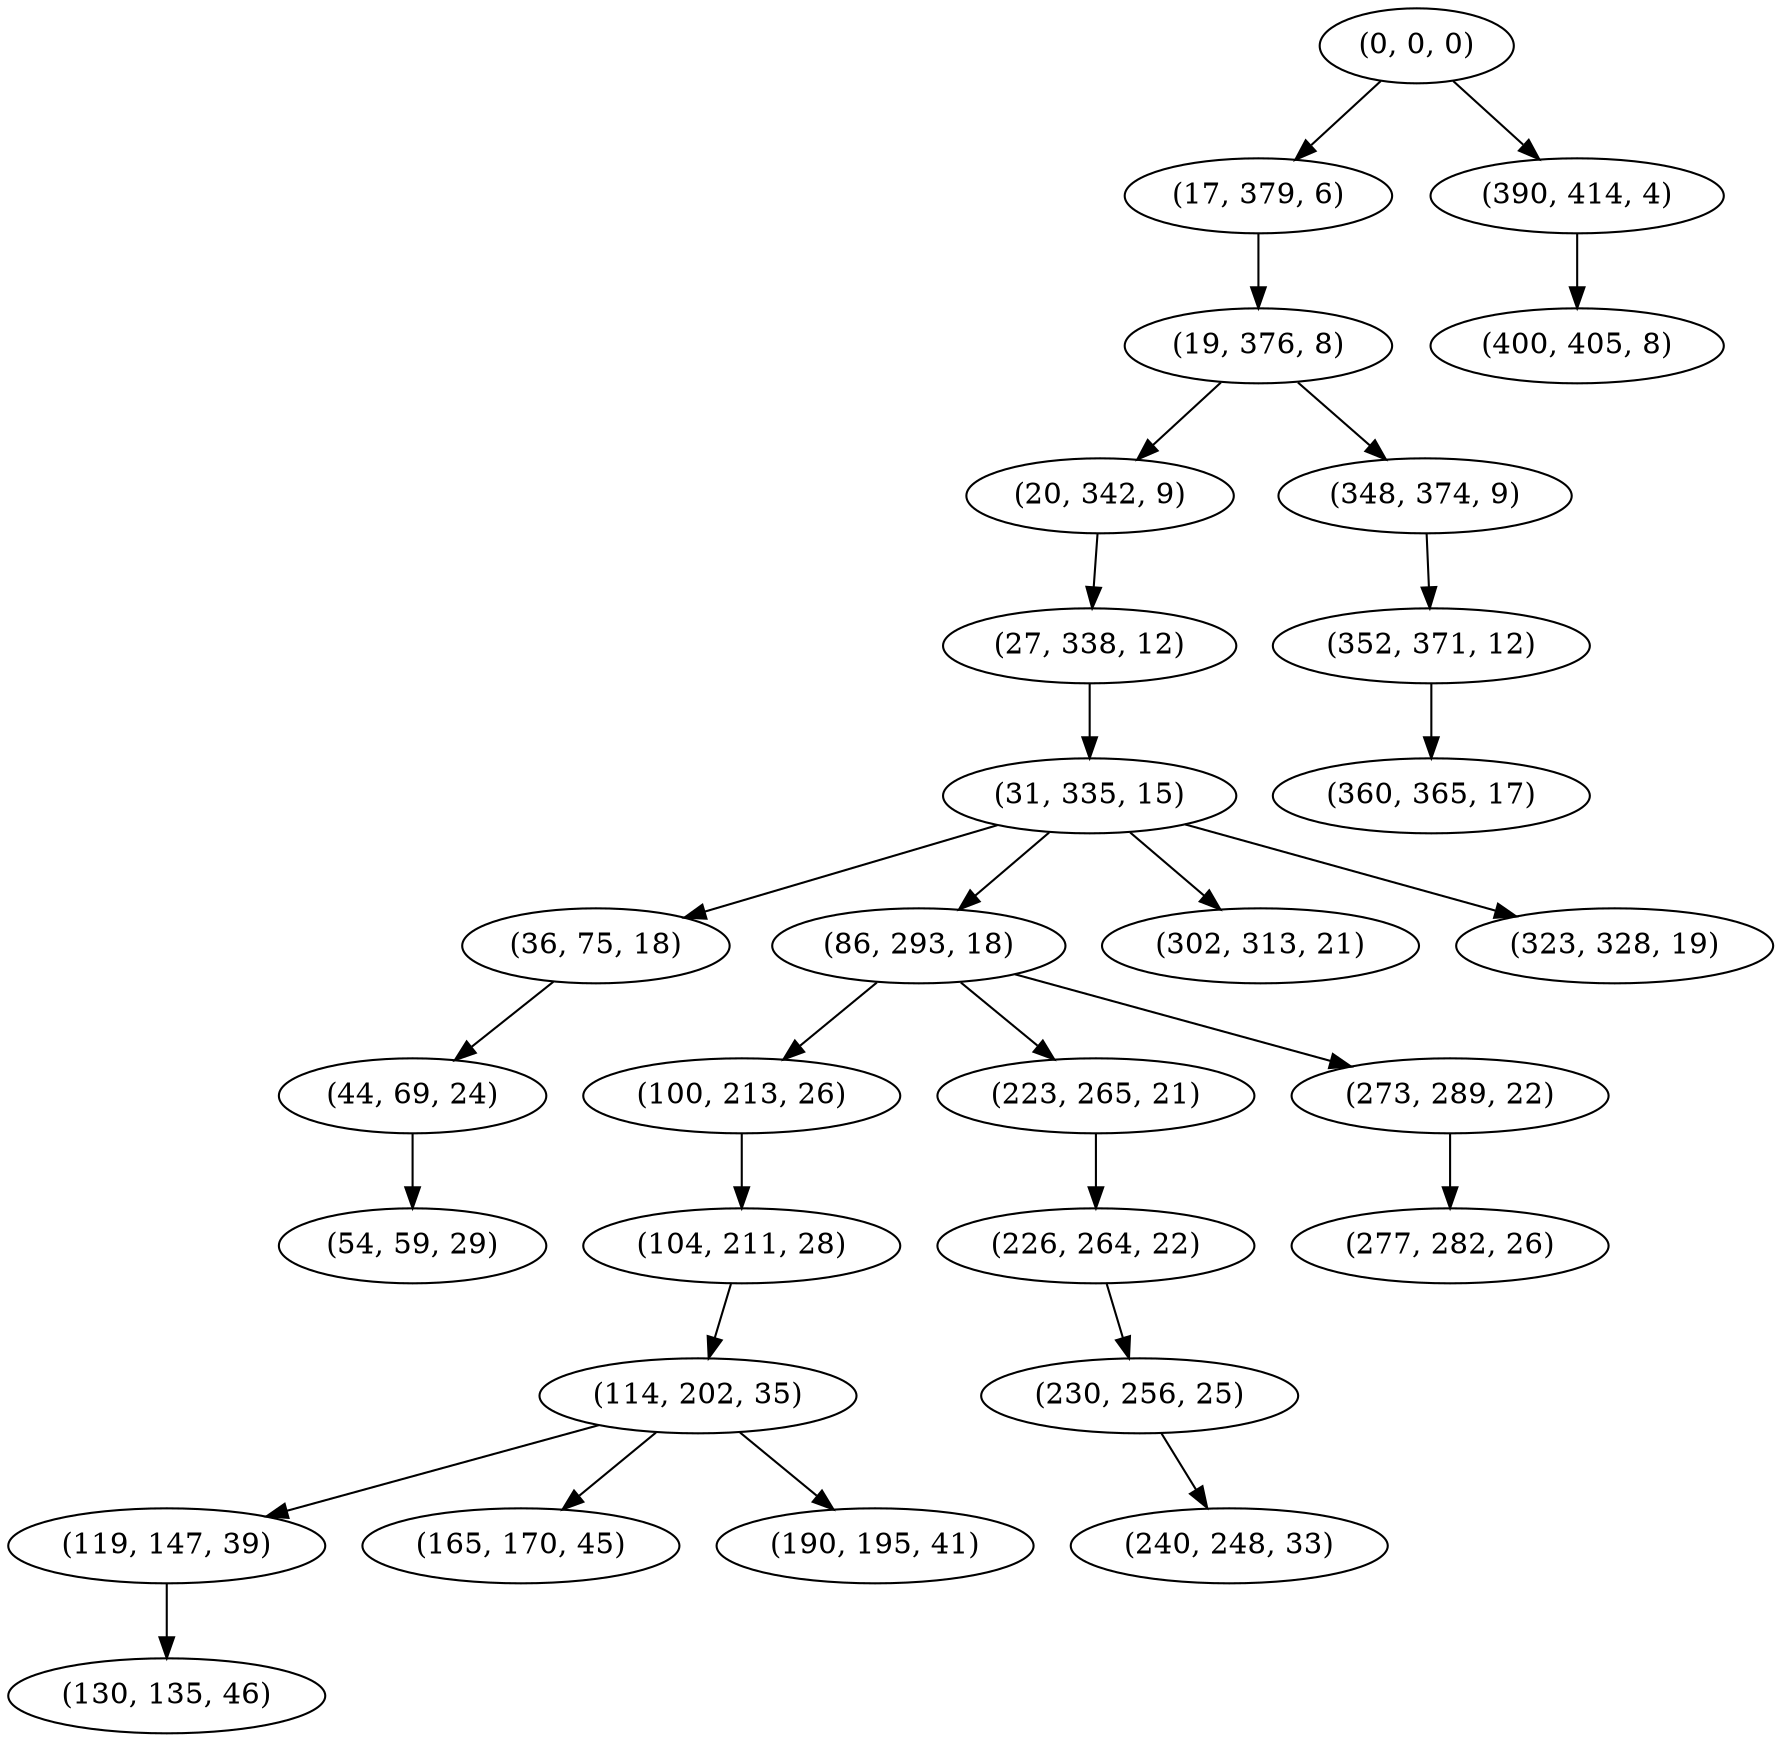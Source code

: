 digraph tree {
    "(0, 0, 0)";
    "(17, 379, 6)";
    "(19, 376, 8)";
    "(20, 342, 9)";
    "(27, 338, 12)";
    "(31, 335, 15)";
    "(36, 75, 18)";
    "(44, 69, 24)";
    "(54, 59, 29)";
    "(86, 293, 18)";
    "(100, 213, 26)";
    "(104, 211, 28)";
    "(114, 202, 35)";
    "(119, 147, 39)";
    "(130, 135, 46)";
    "(165, 170, 45)";
    "(190, 195, 41)";
    "(223, 265, 21)";
    "(226, 264, 22)";
    "(230, 256, 25)";
    "(240, 248, 33)";
    "(273, 289, 22)";
    "(277, 282, 26)";
    "(302, 313, 21)";
    "(323, 328, 19)";
    "(348, 374, 9)";
    "(352, 371, 12)";
    "(360, 365, 17)";
    "(390, 414, 4)";
    "(400, 405, 8)";
    "(0, 0, 0)" -> "(17, 379, 6)";
    "(0, 0, 0)" -> "(390, 414, 4)";
    "(17, 379, 6)" -> "(19, 376, 8)";
    "(19, 376, 8)" -> "(20, 342, 9)";
    "(19, 376, 8)" -> "(348, 374, 9)";
    "(20, 342, 9)" -> "(27, 338, 12)";
    "(27, 338, 12)" -> "(31, 335, 15)";
    "(31, 335, 15)" -> "(36, 75, 18)";
    "(31, 335, 15)" -> "(86, 293, 18)";
    "(31, 335, 15)" -> "(302, 313, 21)";
    "(31, 335, 15)" -> "(323, 328, 19)";
    "(36, 75, 18)" -> "(44, 69, 24)";
    "(44, 69, 24)" -> "(54, 59, 29)";
    "(86, 293, 18)" -> "(100, 213, 26)";
    "(86, 293, 18)" -> "(223, 265, 21)";
    "(86, 293, 18)" -> "(273, 289, 22)";
    "(100, 213, 26)" -> "(104, 211, 28)";
    "(104, 211, 28)" -> "(114, 202, 35)";
    "(114, 202, 35)" -> "(119, 147, 39)";
    "(114, 202, 35)" -> "(165, 170, 45)";
    "(114, 202, 35)" -> "(190, 195, 41)";
    "(119, 147, 39)" -> "(130, 135, 46)";
    "(223, 265, 21)" -> "(226, 264, 22)";
    "(226, 264, 22)" -> "(230, 256, 25)";
    "(230, 256, 25)" -> "(240, 248, 33)";
    "(273, 289, 22)" -> "(277, 282, 26)";
    "(348, 374, 9)" -> "(352, 371, 12)";
    "(352, 371, 12)" -> "(360, 365, 17)";
    "(390, 414, 4)" -> "(400, 405, 8)";
}
